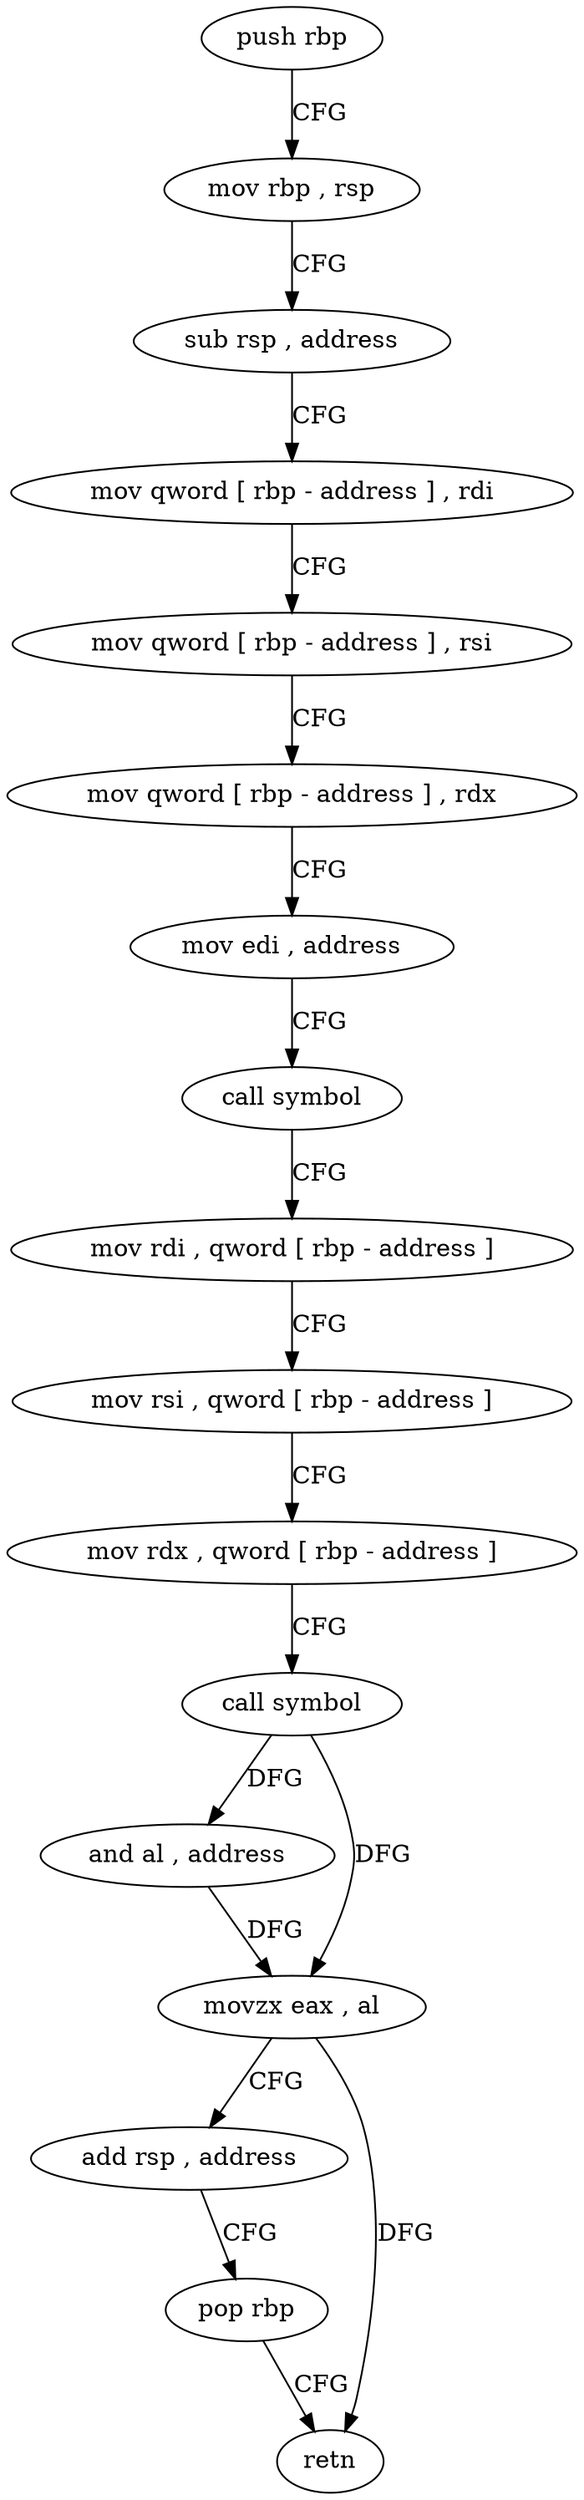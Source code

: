 digraph "func" {
"4271472" [label = "push rbp" ]
"4271473" [label = "mov rbp , rsp" ]
"4271476" [label = "sub rsp , address" ]
"4271480" [label = "mov qword [ rbp - address ] , rdi" ]
"4271484" [label = "mov qword [ rbp - address ] , rsi" ]
"4271488" [label = "mov qword [ rbp - address ] , rdx" ]
"4271492" [label = "mov edi , address" ]
"4271497" [label = "call symbol" ]
"4271502" [label = "mov rdi , qword [ rbp - address ]" ]
"4271506" [label = "mov rsi , qword [ rbp - address ]" ]
"4271510" [label = "mov rdx , qword [ rbp - address ]" ]
"4271514" [label = "call symbol" ]
"4271519" [label = "and al , address" ]
"4271521" [label = "movzx eax , al" ]
"4271524" [label = "add rsp , address" ]
"4271528" [label = "pop rbp" ]
"4271529" [label = "retn" ]
"4271472" -> "4271473" [ label = "CFG" ]
"4271473" -> "4271476" [ label = "CFG" ]
"4271476" -> "4271480" [ label = "CFG" ]
"4271480" -> "4271484" [ label = "CFG" ]
"4271484" -> "4271488" [ label = "CFG" ]
"4271488" -> "4271492" [ label = "CFG" ]
"4271492" -> "4271497" [ label = "CFG" ]
"4271497" -> "4271502" [ label = "CFG" ]
"4271502" -> "4271506" [ label = "CFG" ]
"4271506" -> "4271510" [ label = "CFG" ]
"4271510" -> "4271514" [ label = "CFG" ]
"4271514" -> "4271519" [ label = "DFG" ]
"4271514" -> "4271521" [ label = "DFG" ]
"4271519" -> "4271521" [ label = "DFG" ]
"4271521" -> "4271524" [ label = "CFG" ]
"4271521" -> "4271529" [ label = "DFG" ]
"4271524" -> "4271528" [ label = "CFG" ]
"4271528" -> "4271529" [ label = "CFG" ]
}
